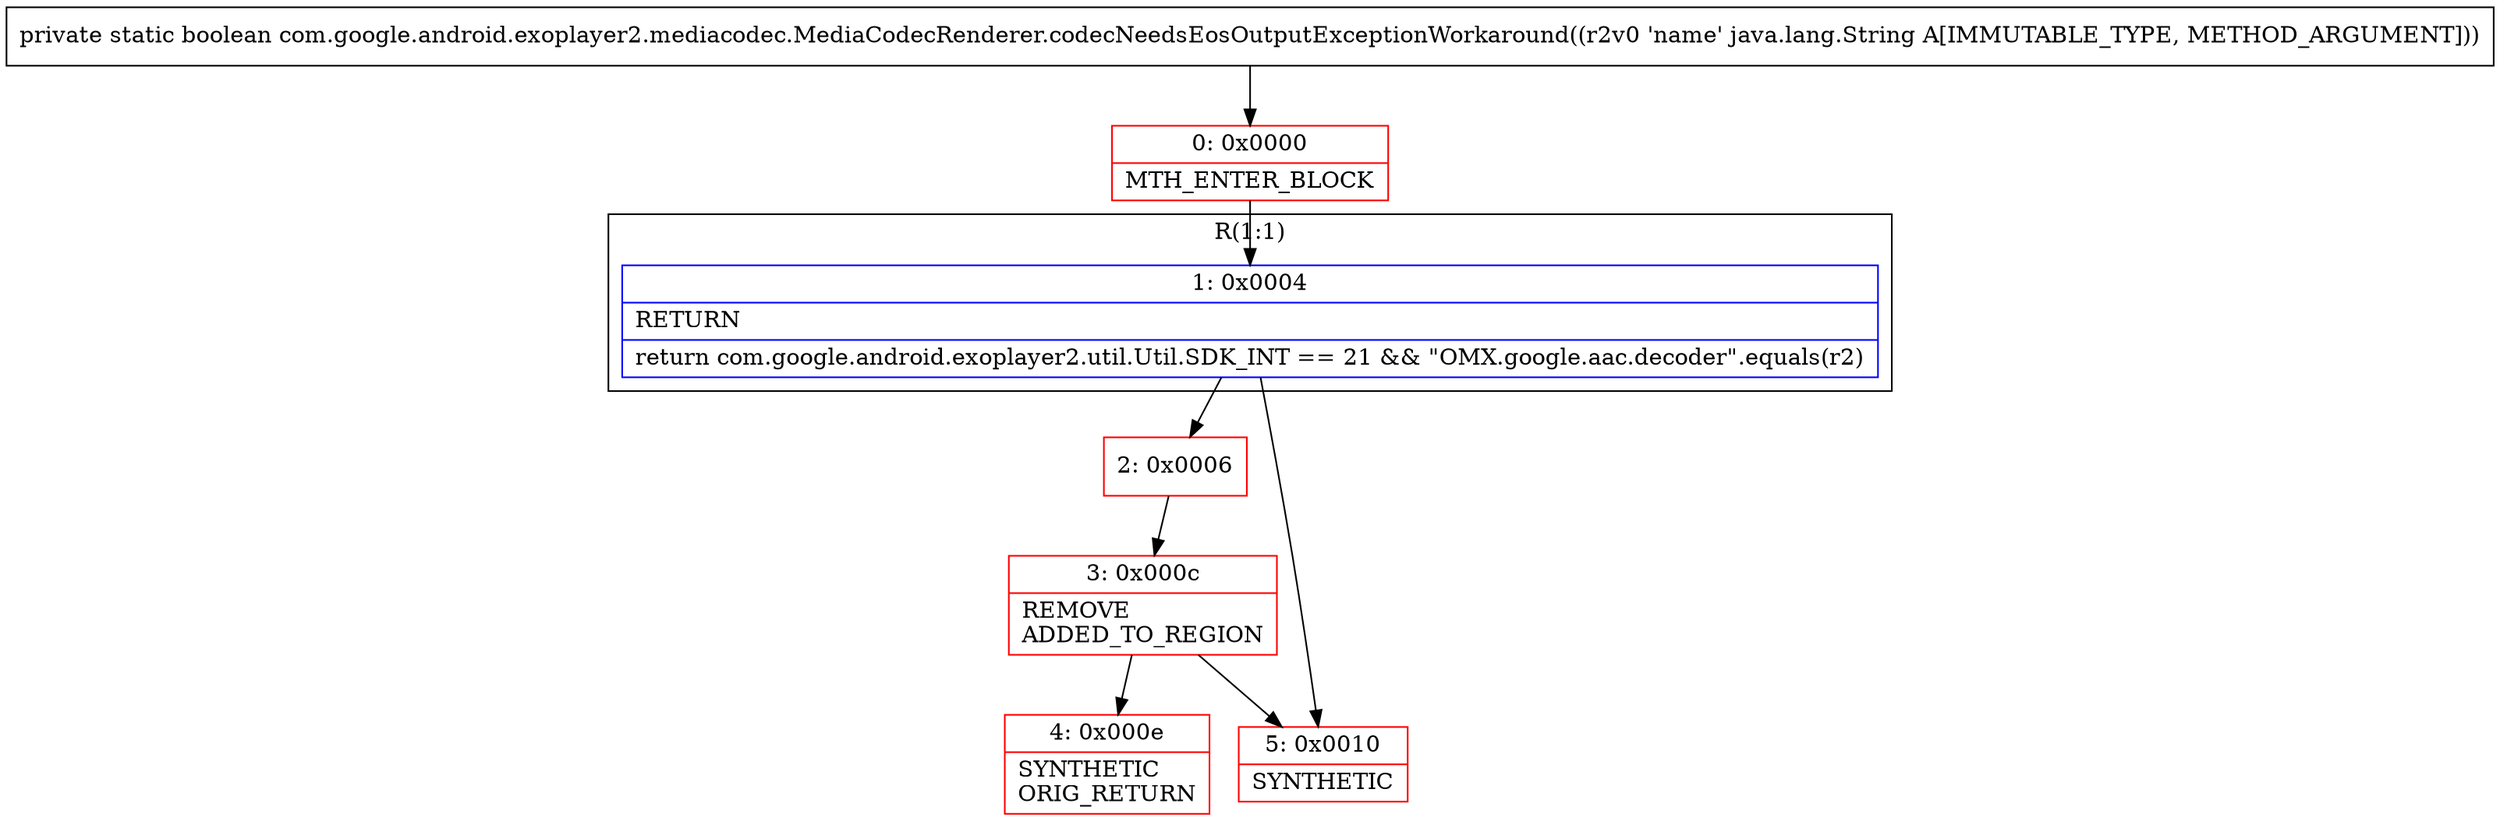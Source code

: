 digraph "CFG forcom.google.android.exoplayer2.mediacodec.MediaCodecRenderer.codecNeedsEosOutputExceptionWorkaround(Ljava\/lang\/String;)Z" {
subgraph cluster_Region_2023006666 {
label = "R(1:1)";
node [shape=record,color=blue];
Node_1 [shape=record,label="{1\:\ 0x0004|RETURN\l|return com.google.android.exoplayer2.util.Util.SDK_INT == 21 && \"OMX.google.aac.decoder\".equals(r2)\l}"];
}
Node_0 [shape=record,color=red,label="{0\:\ 0x0000|MTH_ENTER_BLOCK\l}"];
Node_2 [shape=record,color=red,label="{2\:\ 0x0006}"];
Node_3 [shape=record,color=red,label="{3\:\ 0x000c|REMOVE\lADDED_TO_REGION\l}"];
Node_4 [shape=record,color=red,label="{4\:\ 0x000e|SYNTHETIC\lORIG_RETURN\l}"];
Node_5 [shape=record,color=red,label="{5\:\ 0x0010|SYNTHETIC\l}"];
MethodNode[shape=record,label="{private static boolean com.google.android.exoplayer2.mediacodec.MediaCodecRenderer.codecNeedsEosOutputExceptionWorkaround((r2v0 'name' java.lang.String A[IMMUTABLE_TYPE, METHOD_ARGUMENT])) }"];
MethodNode -> Node_0;
Node_1 -> Node_2;
Node_1 -> Node_5;
Node_0 -> Node_1;
Node_2 -> Node_3;
Node_3 -> Node_4;
Node_3 -> Node_5;
}

